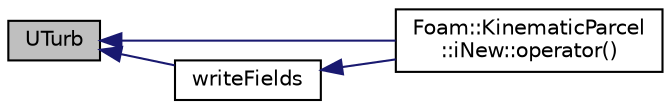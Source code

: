 digraph "UTurb"
{
  bgcolor="transparent";
  edge [fontname="Helvetica",fontsize="10",labelfontname="Helvetica",labelfontsize="10"];
  node [fontname="Helvetica",fontsize="10",shape=record];
  rankdir="LR";
  Node126 [label="UTurb",height=0.2,width=0.4,color="black", fillcolor="grey75", style="filled", fontcolor="black"];
  Node126 -> Node127 [dir="back",color="midnightblue",fontsize="10",style="solid",fontname="Helvetica"];
  Node127 [label="Foam::KinematicParcel\l::iNew::operator()",height=0.2,width=0.4,color="black",URL="$a25017.html#a60a07f9a45781da59d116ea2babe6b53"];
  Node126 -> Node128 [dir="back",color="midnightblue",fontsize="10",style="solid",fontname="Helvetica"];
  Node128 [label="writeFields",height=0.2,width=0.4,color="black",URL="$a25005.html#a906eddb9c2a5710c531a5a57276cc18e",tooltip="Write. "];
  Node128 -> Node127 [dir="back",color="midnightblue",fontsize="10",style="solid",fontname="Helvetica"];
}
